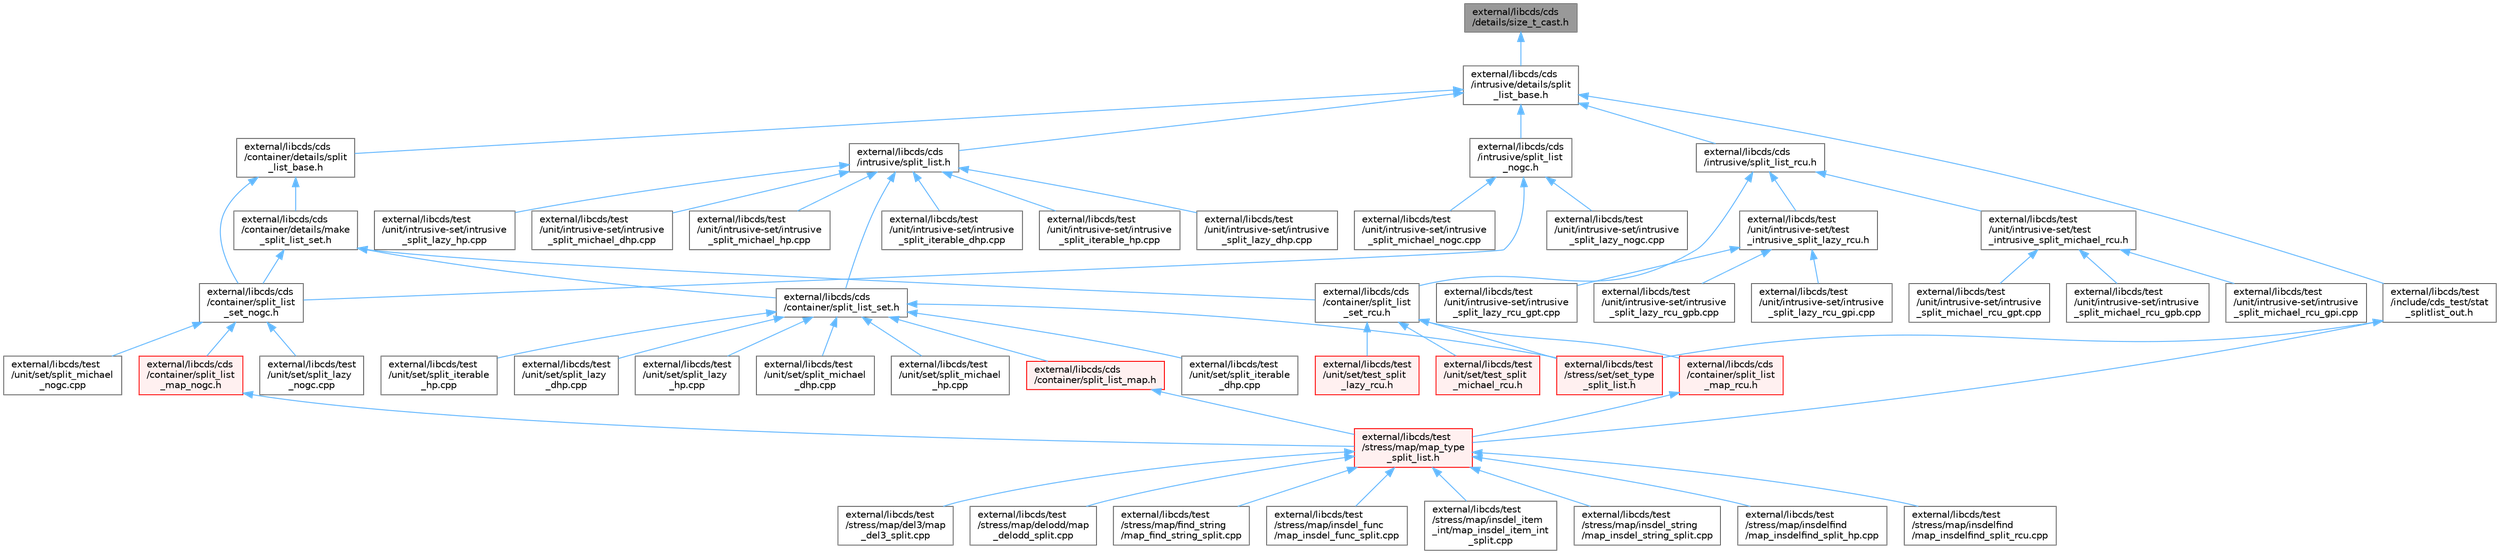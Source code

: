 digraph "external/libcds/cds/details/size_t_cast.h"
{
 // LATEX_PDF_SIZE
  bgcolor="transparent";
  edge [fontname=Helvetica,fontsize=10,labelfontname=Helvetica,labelfontsize=10];
  node [fontname=Helvetica,fontsize=10,shape=box,height=0.2,width=0.4];
  Node1 [id="Node000001",label="external/libcds/cds\l/details/size_t_cast.h",height=0.2,width=0.4,color="gray40", fillcolor="grey60", style="filled", fontcolor="black",tooltip=" "];
  Node1 -> Node2 [id="edge1_Node000001_Node000002",dir="back",color="steelblue1",style="solid",tooltip=" "];
  Node2 [id="Node000002",label="external/libcds/cds\l/intrusive/details/split\l_list_base.h",height=0.2,width=0.4,color="grey40", fillcolor="white", style="filled",URL="$intrusive_2details_2split__list__base_8h.html",tooltip=" "];
  Node2 -> Node3 [id="edge2_Node000002_Node000003",dir="back",color="steelblue1",style="solid",tooltip=" "];
  Node3 [id="Node000003",label="external/libcds/cds\l/container/details/split\l_list_base.h",height=0.2,width=0.4,color="grey40", fillcolor="white", style="filled",URL="$container_2details_2split__list__base_8h.html",tooltip=" "];
  Node3 -> Node4 [id="edge3_Node000003_Node000004",dir="back",color="steelblue1",style="solid",tooltip=" "];
  Node4 [id="Node000004",label="external/libcds/cds\l/container/details/make\l_split_list_set.h",height=0.2,width=0.4,color="grey40", fillcolor="white", style="filled",URL="$make__split__list__set_8h.html",tooltip=" "];
  Node4 -> Node5 [id="edge4_Node000004_Node000005",dir="back",color="steelblue1",style="solid",tooltip=" "];
  Node5 [id="Node000005",label="external/libcds/cds\l/container/split_list_set.h",height=0.2,width=0.4,color="grey40", fillcolor="white", style="filled",URL="$split__list__set_8h.html",tooltip=" "];
  Node5 -> Node6 [id="edge5_Node000005_Node000006",dir="back",color="steelblue1",style="solid",tooltip=" "];
  Node6 [id="Node000006",label="external/libcds/cds\l/container/split_list_map.h",height=0.2,width=0.4,color="red", fillcolor="#FFF0F0", style="filled",URL="$split__list__map_8h.html",tooltip=" "];
  Node6 -> Node7 [id="edge6_Node000006_Node000007",dir="back",color="steelblue1",style="solid",tooltip=" "];
  Node7 [id="Node000007",label="external/libcds/test\l/stress/map/map_type\l_split_list.h",height=0.2,width=0.4,color="red", fillcolor="#FFF0F0", style="filled",URL="$map__type__split__list_8h.html",tooltip=" "];
  Node7 -> Node8 [id="edge7_Node000007_Node000008",dir="back",color="steelblue1",style="solid",tooltip=" "];
  Node8 [id="Node000008",label="external/libcds/test\l/stress/map/del3/map\l_del3_split.cpp",height=0.2,width=0.4,color="grey40", fillcolor="white", style="filled",URL="$map__del3__split_8cpp.html",tooltip=" "];
  Node7 -> Node9 [id="edge8_Node000007_Node000009",dir="back",color="steelblue1",style="solid",tooltip=" "];
  Node9 [id="Node000009",label="external/libcds/test\l/stress/map/delodd/map\l_delodd_split.cpp",height=0.2,width=0.4,color="grey40", fillcolor="white", style="filled",URL="$map__delodd__split_8cpp.html",tooltip=" "];
  Node7 -> Node10 [id="edge9_Node000007_Node000010",dir="back",color="steelblue1",style="solid",tooltip=" "];
  Node10 [id="Node000010",label="external/libcds/test\l/stress/map/find_string\l/map_find_string_split.cpp",height=0.2,width=0.4,color="grey40", fillcolor="white", style="filled",URL="$map__find__string__split_8cpp.html",tooltip=" "];
  Node7 -> Node11 [id="edge10_Node000007_Node000011",dir="back",color="steelblue1",style="solid",tooltip=" "];
  Node11 [id="Node000011",label="external/libcds/test\l/stress/map/insdel_func\l/map_insdel_func_split.cpp",height=0.2,width=0.4,color="grey40", fillcolor="white", style="filled",URL="$map__insdel__func__split_8cpp.html",tooltip=" "];
  Node7 -> Node12 [id="edge11_Node000007_Node000012",dir="back",color="steelblue1",style="solid",tooltip=" "];
  Node12 [id="Node000012",label="external/libcds/test\l/stress/map/insdel_item\l_int/map_insdel_item_int\l_split.cpp",height=0.2,width=0.4,color="grey40", fillcolor="white", style="filled",URL="$map__insdel__item__int__split_8cpp.html",tooltip=" "];
  Node7 -> Node13 [id="edge12_Node000007_Node000013",dir="back",color="steelblue1",style="solid",tooltip=" "];
  Node13 [id="Node000013",label="external/libcds/test\l/stress/map/insdel_string\l/map_insdel_string_split.cpp",height=0.2,width=0.4,color="grey40", fillcolor="white", style="filled",URL="$map__insdel__string__split_8cpp.html",tooltip=" "];
  Node7 -> Node14 [id="edge13_Node000007_Node000014",dir="back",color="steelblue1",style="solid",tooltip=" "];
  Node14 [id="Node000014",label="external/libcds/test\l/stress/map/insdelfind\l/map_insdelfind_split_hp.cpp",height=0.2,width=0.4,color="grey40", fillcolor="white", style="filled",URL="$map__insdelfind__split__hp_8cpp.html",tooltip=" "];
  Node7 -> Node15 [id="edge14_Node000007_Node000015",dir="back",color="steelblue1",style="solid",tooltip=" "];
  Node15 [id="Node000015",label="external/libcds/test\l/stress/map/insdelfind\l/map_insdelfind_split_rcu.cpp",height=0.2,width=0.4,color="grey40", fillcolor="white", style="filled",URL="$map__insdelfind__split__rcu_8cpp.html",tooltip=" "];
  Node5 -> Node23 [id="edge15_Node000005_Node000023",dir="back",color="steelblue1",style="solid",tooltip=" "];
  Node23 [id="Node000023",label="external/libcds/test\l/stress/set/set_type\l_split_list.h",height=0.2,width=0.4,color="red", fillcolor="#FFF0F0", style="filled",URL="$set__type__split__list_8h.html",tooltip=" "];
  Node5 -> Node32 [id="edge16_Node000005_Node000032",dir="back",color="steelblue1",style="solid",tooltip=" "];
  Node32 [id="Node000032",label="external/libcds/test\l/unit/set/split_iterable\l_dhp.cpp",height=0.2,width=0.4,color="grey40", fillcolor="white", style="filled",URL="$set_2split__iterable__dhp_8cpp.html",tooltip=" "];
  Node5 -> Node33 [id="edge17_Node000005_Node000033",dir="back",color="steelblue1",style="solid",tooltip=" "];
  Node33 [id="Node000033",label="external/libcds/test\l/unit/set/split_iterable\l_hp.cpp",height=0.2,width=0.4,color="grey40", fillcolor="white", style="filled",URL="$set_2split__iterable__hp_8cpp.html",tooltip=" "];
  Node5 -> Node34 [id="edge18_Node000005_Node000034",dir="back",color="steelblue1",style="solid",tooltip=" "];
  Node34 [id="Node000034",label="external/libcds/test\l/unit/set/split_lazy\l_dhp.cpp",height=0.2,width=0.4,color="grey40", fillcolor="white", style="filled",URL="$set_2split__lazy__dhp_8cpp.html",tooltip=" "];
  Node5 -> Node35 [id="edge19_Node000005_Node000035",dir="back",color="steelblue1",style="solid",tooltip=" "];
  Node35 [id="Node000035",label="external/libcds/test\l/unit/set/split_lazy\l_hp.cpp",height=0.2,width=0.4,color="grey40", fillcolor="white", style="filled",URL="$set_2split__lazy__hp_8cpp.html",tooltip=" "];
  Node5 -> Node36 [id="edge20_Node000005_Node000036",dir="back",color="steelblue1",style="solid",tooltip=" "];
  Node36 [id="Node000036",label="external/libcds/test\l/unit/set/split_michael\l_dhp.cpp",height=0.2,width=0.4,color="grey40", fillcolor="white", style="filled",URL="$set_2split__michael__dhp_8cpp.html",tooltip=" "];
  Node5 -> Node37 [id="edge21_Node000005_Node000037",dir="back",color="steelblue1",style="solid",tooltip=" "];
  Node37 [id="Node000037",label="external/libcds/test\l/unit/set/split_michael\l_hp.cpp",height=0.2,width=0.4,color="grey40", fillcolor="white", style="filled",URL="$set_2split__michael__hp_8cpp.html",tooltip=" "];
  Node4 -> Node38 [id="edge22_Node000004_Node000038",dir="back",color="steelblue1",style="solid",tooltip=" "];
  Node38 [id="Node000038",label="external/libcds/cds\l/container/split_list\l_set_nogc.h",height=0.2,width=0.4,color="grey40", fillcolor="white", style="filled",URL="$split__list__set__nogc_8h.html",tooltip=" "];
  Node38 -> Node39 [id="edge23_Node000038_Node000039",dir="back",color="steelblue1",style="solid",tooltip=" "];
  Node39 [id="Node000039",label="external/libcds/cds\l/container/split_list\l_map_nogc.h",height=0.2,width=0.4,color="red", fillcolor="#FFF0F0", style="filled",URL="$split__list__map__nogc_8h.html",tooltip=" "];
  Node39 -> Node7 [id="edge24_Node000039_Node000007",dir="back",color="steelblue1",style="solid",tooltip=" "];
  Node38 -> Node42 [id="edge25_Node000038_Node000042",dir="back",color="steelblue1",style="solid",tooltip=" "];
  Node42 [id="Node000042",label="external/libcds/test\l/unit/set/split_lazy\l_nogc.cpp",height=0.2,width=0.4,color="grey40", fillcolor="white", style="filled",URL="$set_2split__lazy__nogc_8cpp.html",tooltip=" "];
  Node38 -> Node43 [id="edge26_Node000038_Node000043",dir="back",color="steelblue1",style="solid",tooltip=" "];
  Node43 [id="Node000043",label="external/libcds/test\l/unit/set/split_michael\l_nogc.cpp",height=0.2,width=0.4,color="grey40", fillcolor="white", style="filled",URL="$set_2split__michael__nogc_8cpp.html",tooltip=" "];
  Node4 -> Node44 [id="edge27_Node000004_Node000044",dir="back",color="steelblue1",style="solid",tooltip=" "];
  Node44 [id="Node000044",label="external/libcds/cds\l/container/split_list\l_set_rcu.h",height=0.2,width=0.4,color="grey40", fillcolor="white", style="filled",URL="$split__list__set__rcu_8h.html",tooltip=" "];
  Node44 -> Node45 [id="edge28_Node000044_Node000045",dir="back",color="steelblue1",style="solid",tooltip=" "];
  Node45 [id="Node000045",label="external/libcds/cds\l/container/split_list\l_map_rcu.h",height=0.2,width=0.4,color="red", fillcolor="#FFF0F0", style="filled",URL="$split__list__map__rcu_8h.html",tooltip=" "];
  Node45 -> Node7 [id="edge29_Node000045_Node000007",dir="back",color="steelblue1",style="solid",tooltip=" "];
  Node44 -> Node23 [id="edge30_Node000044_Node000023",dir="back",color="steelblue1",style="solid",tooltip=" "];
  Node44 -> Node54 [id="edge31_Node000044_Node000054",dir="back",color="steelblue1",style="solid",tooltip=" "];
  Node54 [id="Node000054",label="external/libcds/test\l/unit/set/test_split\l_lazy_rcu.h",height=0.2,width=0.4,color="red", fillcolor="#FFF0F0", style="filled",URL="$set_2test__split__lazy__rcu_8h.html",tooltip=" "];
  Node44 -> Node58 [id="edge32_Node000044_Node000058",dir="back",color="steelblue1",style="solid",tooltip=" "];
  Node58 [id="Node000058",label="external/libcds/test\l/unit/set/test_split\l_michael_rcu.h",height=0.2,width=0.4,color="red", fillcolor="#FFF0F0", style="filled",URL="$set_2test__split__michael__rcu_8h.html",tooltip=" "];
  Node3 -> Node38 [id="edge33_Node000003_Node000038",dir="back",color="steelblue1",style="solid",tooltip=" "];
  Node2 -> Node62 [id="edge34_Node000002_Node000062",dir="back",color="steelblue1",style="solid",tooltip=" "];
  Node62 [id="Node000062",label="external/libcds/cds\l/intrusive/split_list.h",height=0.2,width=0.4,color="grey40", fillcolor="white", style="filled",URL="$split__list_8h.html",tooltip=" "];
  Node62 -> Node5 [id="edge35_Node000062_Node000005",dir="back",color="steelblue1",style="solid",tooltip=" "];
  Node62 -> Node63 [id="edge36_Node000062_Node000063",dir="back",color="steelblue1",style="solid",tooltip=" "];
  Node63 [id="Node000063",label="external/libcds/test\l/unit/intrusive-set/intrusive\l_split_iterable_dhp.cpp",height=0.2,width=0.4,color="grey40", fillcolor="white", style="filled",URL="$intrusive__split__iterable__dhp_8cpp.html",tooltip=" "];
  Node62 -> Node64 [id="edge37_Node000062_Node000064",dir="back",color="steelblue1",style="solid",tooltip=" "];
  Node64 [id="Node000064",label="external/libcds/test\l/unit/intrusive-set/intrusive\l_split_iterable_hp.cpp",height=0.2,width=0.4,color="grey40", fillcolor="white", style="filled",URL="$intrusive__split__iterable__hp_8cpp.html",tooltip=" "];
  Node62 -> Node65 [id="edge38_Node000062_Node000065",dir="back",color="steelblue1",style="solid",tooltip=" "];
  Node65 [id="Node000065",label="external/libcds/test\l/unit/intrusive-set/intrusive\l_split_lazy_dhp.cpp",height=0.2,width=0.4,color="grey40", fillcolor="white", style="filled",URL="$intrusive__split__lazy__dhp_8cpp.html",tooltip=" "];
  Node62 -> Node66 [id="edge39_Node000062_Node000066",dir="back",color="steelblue1",style="solid",tooltip=" "];
  Node66 [id="Node000066",label="external/libcds/test\l/unit/intrusive-set/intrusive\l_split_lazy_hp.cpp",height=0.2,width=0.4,color="grey40", fillcolor="white", style="filled",URL="$intrusive__split__lazy__hp_8cpp.html",tooltip=" "];
  Node62 -> Node67 [id="edge40_Node000062_Node000067",dir="back",color="steelblue1",style="solid",tooltip=" "];
  Node67 [id="Node000067",label="external/libcds/test\l/unit/intrusive-set/intrusive\l_split_michael_dhp.cpp",height=0.2,width=0.4,color="grey40", fillcolor="white", style="filled",URL="$intrusive__split__michael__dhp_8cpp.html",tooltip=" "];
  Node62 -> Node68 [id="edge41_Node000062_Node000068",dir="back",color="steelblue1",style="solid",tooltip=" "];
  Node68 [id="Node000068",label="external/libcds/test\l/unit/intrusive-set/intrusive\l_split_michael_hp.cpp",height=0.2,width=0.4,color="grey40", fillcolor="white", style="filled",URL="$intrusive__split__michael__hp_8cpp.html",tooltip=" "];
  Node2 -> Node69 [id="edge42_Node000002_Node000069",dir="back",color="steelblue1",style="solid",tooltip=" "];
  Node69 [id="Node000069",label="external/libcds/cds\l/intrusive/split_list\l_nogc.h",height=0.2,width=0.4,color="grey40", fillcolor="white", style="filled",URL="$split__list__nogc_8h.html",tooltip=" "];
  Node69 -> Node38 [id="edge43_Node000069_Node000038",dir="back",color="steelblue1",style="solid",tooltip=" "];
  Node69 -> Node70 [id="edge44_Node000069_Node000070",dir="back",color="steelblue1",style="solid",tooltip=" "];
  Node70 [id="Node000070",label="external/libcds/test\l/unit/intrusive-set/intrusive\l_split_lazy_nogc.cpp",height=0.2,width=0.4,color="grey40", fillcolor="white", style="filled",URL="$intrusive__split__lazy__nogc_8cpp.html",tooltip=" "];
  Node69 -> Node71 [id="edge45_Node000069_Node000071",dir="back",color="steelblue1",style="solid",tooltip=" "];
  Node71 [id="Node000071",label="external/libcds/test\l/unit/intrusive-set/intrusive\l_split_michael_nogc.cpp",height=0.2,width=0.4,color="grey40", fillcolor="white", style="filled",URL="$intrusive__split__michael__nogc_8cpp.html",tooltip=" "];
  Node2 -> Node72 [id="edge46_Node000002_Node000072",dir="back",color="steelblue1",style="solid",tooltip=" "];
  Node72 [id="Node000072",label="external/libcds/cds\l/intrusive/split_list_rcu.h",height=0.2,width=0.4,color="grey40", fillcolor="white", style="filled",URL="$split__list__rcu_8h.html",tooltip=" "];
  Node72 -> Node44 [id="edge47_Node000072_Node000044",dir="back",color="steelblue1",style="solid",tooltip=" "];
  Node72 -> Node73 [id="edge48_Node000072_Node000073",dir="back",color="steelblue1",style="solid",tooltip=" "];
  Node73 [id="Node000073",label="external/libcds/test\l/unit/intrusive-set/test\l_intrusive_split_lazy_rcu.h",height=0.2,width=0.4,color="grey40", fillcolor="white", style="filled",URL="$test__intrusive__split__lazy__rcu_8h.html",tooltip=" "];
  Node73 -> Node74 [id="edge49_Node000073_Node000074",dir="back",color="steelblue1",style="solid",tooltip=" "];
  Node74 [id="Node000074",label="external/libcds/test\l/unit/intrusive-set/intrusive\l_split_lazy_rcu_gpb.cpp",height=0.2,width=0.4,color="grey40", fillcolor="white", style="filled",URL="$intrusive__split__lazy__rcu__gpb_8cpp.html",tooltip=" "];
  Node73 -> Node75 [id="edge50_Node000073_Node000075",dir="back",color="steelblue1",style="solid",tooltip=" "];
  Node75 [id="Node000075",label="external/libcds/test\l/unit/intrusive-set/intrusive\l_split_lazy_rcu_gpi.cpp",height=0.2,width=0.4,color="grey40", fillcolor="white", style="filled",URL="$intrusive__split__lazy__rcu__gpi_8cpp.html",tooltip=" "];
  Node73 -> Node76 [id="edge51_Node000073_Node000076",dir="back",color="steelblue1",style="solid",tooltip=" "];
  Node76 [id="Node000076",label="external/libcds/test\l/unit/intrusive-set/intrusive\l_split_lazy_rcu_gpt.cpp",height=0.2,width=0.4,color="grey40", fillcolor="white", style="filled",URL="$intrusive__split__lazy__rcu__gpt_8cpp.html",tooltip=" "];
  Node72 -> Node77 [id="edge52_Node000072_Node000077",dir="back",color="steelblue1",style="solid",tooltip=" "];
  Node77 [id="Node000077",label="external/libcds/test\l/unit/intrusive-set/test\l_intrusive_split_michael_rcu.h",height=0.2,width=0.4,color="grey40", fillcolor="white", style="filled",URL="$test__intrusive__split__michael__rcu_8h.html",tooltip=" "];
  Node77 -> Node78 [id="edge53_Node000077_Node000078",dir="back",color="steelblue1",style="solid",tooltip=" "];
  Node78 [id="Node000078",label="external/libcds/test\l/unit/intrusive-set/intrusive\l_split_michael_rcu_gpb.cpp",height=0.2,width=0.4,color="grey40", fillcolor="white", style="filled",URL="$intrusive__split__michael__rcu__gpb_8cpp.html",tooltip=" "];
  Node77 -> Node79 [id="edge54_Node000077_Node000079",dir="back",color="steelblue1",style="solid",tooltip=" "];
  Node79 [id="Node000079",label="external/libcds/test\l/unit/intrusive-set/intrusive\l_split_michael_rcu_gpi.cpp",height=0.2,width=0.4,color="grey40", fillcolor="white", style="filled",URL="$intrusive__split__michael__rcu__gpi_8cpp.html",tooltip=" "];
  Node77 -> Node80 [id="edge55_Node000077_Node000080",dir="back",color="steelblue1",style="solid",tooltip=" "];
  Node80 [id="Node000080",label="external/libcds/test\l/unit/intrusive-set/intrusive\l_split_michael_rcu_gpt.cpp",height=0.2,width=0.4,color="grey40", fillcolor="white", style="filled",URL="$intrusive__split__michael__rcu__gpt_8cpp.html",tooltip=" "];
  Node2 -> Node81 [id="edge56_Node000002_Node000081",dir="back",color="steelblue1",style="solid",tooltip=" "];
  Node81 [id="Node000081",label="external/libcds/test\l/include/cds_test/stat\l_splitlist_out.h",height=0.2,width=0.4,color="grey40", fillcolor="white", style="filled",URL="$stat__splitlist__out_8h.html",tooltip=" "];
  Node81 -> Node7 [id="edge57_Node000081_Node000007",dir="back",color="steelblue1",style="solid",tooltip=" "];
  Node81 -> Node23 [id="edge58_Node000081_Node000023",dir="back",color="steelblue1",style="solid",tooltip=" "];
}
